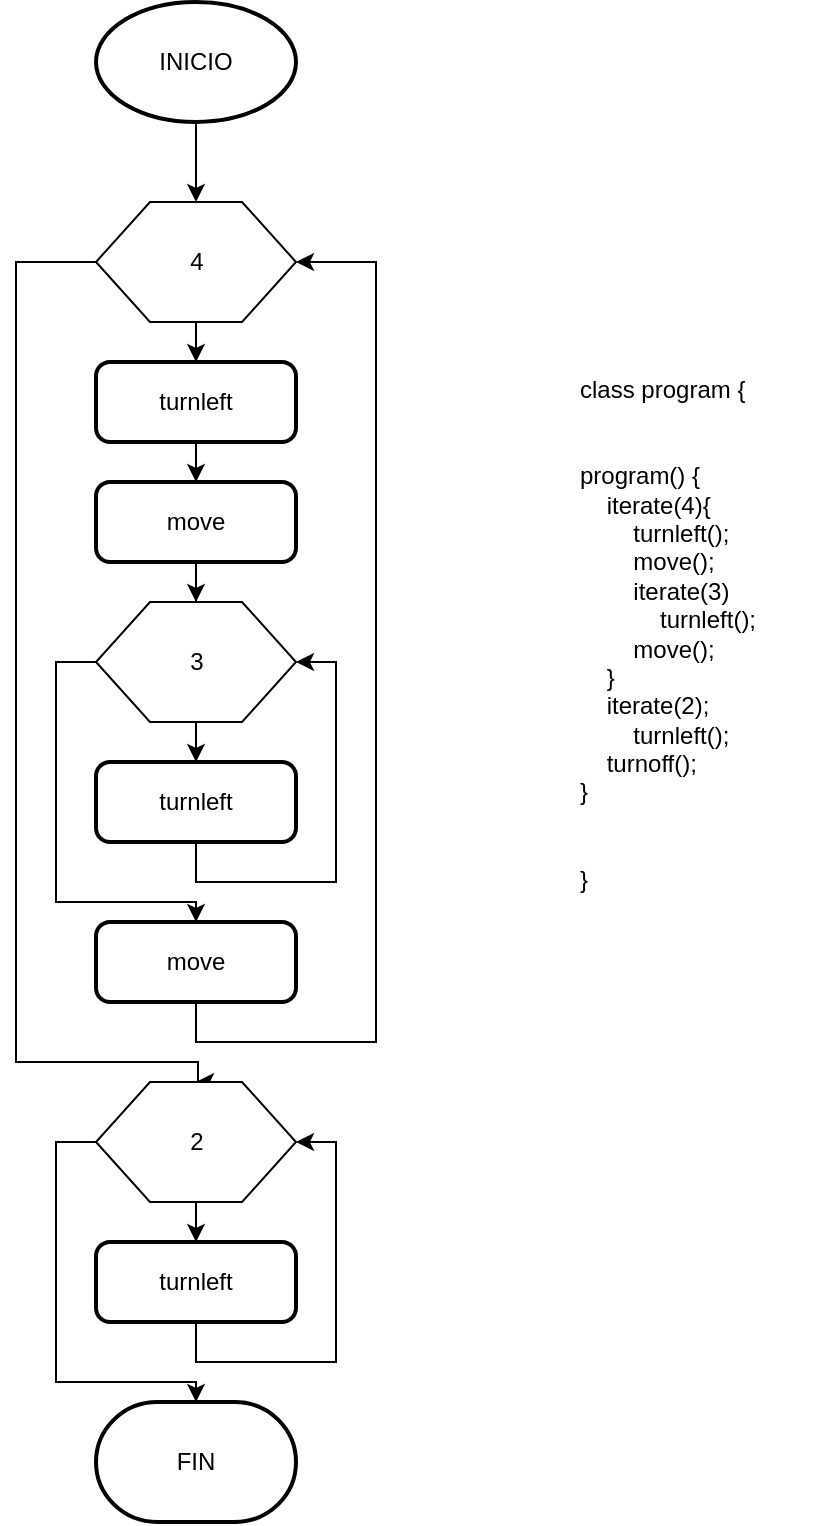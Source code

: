 <mxfile version="22.1.8" type="github">
  <diagram name="Página-1" id="hYw0bQcYiqVPPy60x9CJ">
    <mxGraphModel dx="880" dy="478" grid="1" gridSize="10" guides="1" tooltips="1" connect="1" arrows="1" fold="1" page="1" pageScale="1" pageWidth="827" pageHeight="1169" math="0" shadow="0">
      <root>
        <mxCell id="0" />
        <mxCell id="1" parent="0" />
        <mxCell id="_jKhFpfVS5X_HWuZ3Bgj-12" style="edgeStyle=orthogonalEdgeStyle;rounded=0;orthogonalLoop=1;jettySize=auto;html=1;exitX=0.5;exitY=1;exitDx=0;exitDy=0;exitPerimeter=0;" parent="1" source="_jKhFpfVS5X_HWuZ3Bgj-2" target="_jKhFpfVS5X_HWuZ3Bgj-4" edge="1">
          <mxGeometry relative="1" as="geometry" />
        </mxCell>
        <mxCell id="_jKhFpfVS5X_HWuZ3Bgj-2" value="INICIO" style="strokeWidth=2;html=1;shape=mxgraph.flowchart.start_1;whiteSpace=wrap;" parent="1" vertex="1">
          <mxGeometry x="370" y="100" width="100" height="60" as="geometry" />
        </mxCell>
        <mxCell id="_jKhFpfVS5X_HWuZ3Bgj-3" value="FIN" style="strokeWidth=2;html=1;shape=mxgraph.flowchart.terminator;whiteSpace=wrap;" parent="1" vertex="1">
          <mxGeometry x="370" y="800" width="100" height="60" as="geometry" />
        </mxCell>
        <mxCell id="_jKhFpfVS5X_HWuZ3Bgj-13" style="edgeStyle=orthogonalEdgeStyle;rounded=0;orthogonalLoop=1;jettySize=auto;html=1;exitX=0.5;exitY=1;exitDx=0;exitDy=0;" parent="1" source="_jKhFpfVS5X_HWuZ3Bgj-4" target="_jKhFpfVS5X_HWuZ3Bgj-5" edge="1">
          <mxGeometry relative="1" as="geometry" />
        </mxCell>
        <mxCell id="_jKhFpfVS5X_HWuZ3Bgj-20" style="edgeStyle=orthogonalEdgeStyle;rounded=0;orthogonalLoop=1;jettySize=auto;html=1;exitX=0;exitY=0.5;exitDx=0;exitDy=0;" parent="1" source="_jKhFpfVS5X_HWuZ3Bgj-4" edge="1">
          <mxGeometry relative="1" as="geometry">
            <mxPoint x="420" y="640" as="targetPoint" />
            <Array as="points">
              <mxPoint x="330" y="230" />
              <mxPoint x="330" y="630" />
              <mxPoint x="421" y="630" />
            </Array>
          </mxGeometry>
        </mxCell>
        <mxCell id="_jKhFpfVS5X_HWuZ3Bgj-4" value="4" style="verticalLabelPosition=middle;verticalAlign=middle;html=1;shape=hexagon;perimeter=hexagonPerimeter2;arcSize=6;size=0.27;labelPosition=center;align=center;" parent="1" vertex="1">
          <mxGeometry x="370" y="200" width="100" height="60" as="geometry" />
        </mxCell>
        <mxCell id="_jKhFpfVS5X_HWuZ3Bgj-14" style="edgeStyle=orthogonalEdgeStyle;rounded=0;orthogonalLoop=1;jettySize=auto;html=1;exitX=0.5;exitY=1;exitDx=0;exitDy=0;" parent="1" source="_jKhFpfVS5X_HWuZ3Bgj-5" target="_jKhFpfVS5X_HWuZ3Bgj-8" edge="1">
          <mxGeometry relative="1" as="geometry" />
        </mxCell>
        <mxCell id="_jKhFpfVS5X_HWuZ3Bgj-5" value="turnleft" style="rounded=1;whiteSpace=wrap;html=1;absoluteArcSize=1;arcSize=14;strokeWidth=2;" parent="1" vertex="1">
          <mxGeometry x="370" y="280" width="100" height="40" as="geometry" />
        </mxCell>
        <mxCell id="_jKhFpfVS5X_HWuZ3Bgj-16" style="edgeStyle=orthogonalEdgeStyle;rounded=0;orthogonalLoop=1;jettySize=auto;html=1;exitX=0.5;exitY=1;exitDx=0;exitDy=0;" parent="1" source="_jKhFpfVS5X_HWuZ3Bgj-6" target="_jKhFpfVS5X_HWuZ3Bgj-9" edge="1">
          <mxGeometry relative="1" as="geometry" />
        </mxCell>
        <mxCell id="_jKhFpfVS5X_HWuZ3Bgj-24" style="edgeStyle=orthogonalEdgeStyle;rounded=0;orthogonalLoop=1;jettySize=auto;html=1;exitX=0;exitY=0.5;exitDx=0;exitDy=0;" parent="1" source="_jKhFpfVS5X_HWuZ3Bgj-6" target="_jKhFpfVS5X_HWuZ3Bgj-10" edge="1">
          <mxGeometry relative="1" as="geometry">
            <Array as="points">
              <mxPoint x="350" y="430" />
              <mxPoint x="350" y="550" />
              <mxPoint x="420" y="550" />
            </Array>
          </mxGeometry>
        </mxCell>
        <mxCell id="_jKhFpfVS5X_HWuZ3Bgj-6" value="3" style="verticalLabelPosition=middle;verticalAlign=middle;html=1;shape=hexagon;perimeter=hexagonPerimeter2;arcSize=6;size=0.27;labelPosition=center;align=center;" parent="1" vertex="1">
          <mxGeometry x="370" y="400" width="100" height="60" as="geometry" />
        </mxCell>
        <mxCell id="_jKhFpfVS5X_HWuZ3Bgj-21" style="edgeStyle=orthogonalEdgeStyle;rounded=0;orthogonalLoop=1;jettySize=auto;html=1;exitX=0.5;exitY=1;exitDx=0;exitDy=0;" parent="1" source="_jKhFpfVS5X_HWuZ3Bgj-7" target="_jKhFpfVS5X_HWuZ3Bgj-11" edge="1">
          <mxGeometry relative="1" as="geometry" />
        </mxCell>
        <mxCell id="_jKhFpfVS5X_HWuZ3Bgj-23" style="edgeStyle=orthogonalEdgeStyle;rounded=0;orthogonalLoop=1;jettySize=auto;html=1;exitX=0;exitY=0.5;exitDx=0;exitDy=0;" parent="1" source="_jKhFpfVS5X_HWuZ3Bgj-7" target="_jKhFpfVS5X_HWuZ3Bgj-3" edge="1">
          <mxGeometry relative="1" as="geometry">
            <Array as="points">
              <mxPoint x="350" y="670" />
              <mxPoint x="350" y="790" />
              <mxPoint x="420" y="790" />
            </Array>
          </mxGeometry>
        </mxCell>
        <mxCell id="_jKhFpfVS5X_HWuZ3Bgj-7" value="2" style="verticalLabelPosition=middle;verticalAlign=middle;html=1;shape=hexagon;perimeter=hexagonPerimeter2;arcSize=6;size=0.27;labelPosition=center;align=center;" parent="1" vertex="1">
          <mxGeometry x="370" y="640" width="100" height="60" as="geometry" />
        </mxCell>
        <mxCell id="_jKhFpfVS5X_HWuZ3Bgj-15" style="edgeStyle=orthogonalEdgeStyle;rounded=0;orthogonalLoop=1;jettySize=auto;html=1;exitX=0.5;exitY=1;exitDx=0;exitDy=0;" parent="1" source="_jKhFpfVS5X_HWuZ3Bgj-8" target="_jKhFpfVS5X_HWuZ3Bgj-6" edge="1">
          <mxGeometry relative="1" as="geometry" />
        </mxCell>
        <mxCell id="_jKhFpfVS5X_HWuZ3Bgj-8" value="move" style="rounded=1;whiteSpace=wrap;html=1;absoluteArcSize=1;arcSize=14;strokeWidth=2;" parent="1" vertex="1">
          <mxGeometry x="370" y="340" width="100" height="40" as="geometry" />
        </mxCell>
        <mxCell id="_jKhFpfVS5X_HWuZ3Bgj-17" style="edgeStyle=orthogonalEdgeStyle;rounded=0;orthogonalLoop=1;jettySize=auto;html=1;exitX=0.5;exitY=1;exitDx=0;exitDy=0;entryX=1;entryY=0.5;entryDx=0;entryDy=0;" parent="1" source="_jKhFpfVS5X_HWuZ3Bgj-9" target="_jKhFpfVS5X_HWuZ3Bgj-6" edge="1">
          <mxGeometry relative="1" as="geometry">
            <Array as="points">
              <mxPoint x="420" y="540" />
              <mxPoint x="490" y="540" />
              <mxPoint x="490" y="430" />
            </Array>
          </mxGeometry>
        </mxCell>
        <mxCell id="_jKhFpfVS5X_HWuZ3Bgj-9" value="turnleft" style="rounded=1;whiteSpace=wrap;html=1;absoluteArcSize=1;arcSize=14;strokeWidth=2;" parent="1" vertex="1">
          <mxGeometry x="370" y="480" width="100" height="40" as="geometry" />
        </mxCell>
        <mxCell id="_jKhFpfVS5X_HWuZ3Bgj-19" style="edgeStyle=orthogonalEdgeStyle;rounded=0;orthogonalLoop=1;jettySize=auto;html=1;exitX=0.5;exitY=1;exitDx=0;exitDy=0;entryX=1;entryY=0.5;entryDx=0;entryDy=0;" parent="1" source="_jKhFpfVS5X_HWuZ3Bgj-10" target="_jKhFpfVS5X_HWuZ3Bgj-4" edge="1">
          <mxGeometry relative="1" as="geometry">
            <Array as="points">
              <mxPoint x="420" y="620" />
              <mxPoint x="510" y="620" />
              <mxPoint x="510" y="230" />
            </Array>
          </mxGeometry>
        </mxCell>
        <mxCell id="_jKhFpfVS5X_HWuZ3Bgj-10" value="move" style="rounded=1;whiteSpace=wrap;html=1;absoluteArcSize=1;arcSize=14;strokeWidth=2;" parent="1" vertex="1">
          <mxGeometry x="370" y="560" width="100" height="40" as="geometry" />
        </mxCell>
        <mxCell id="_jKhFpfVS5X_HWuZ3Bgj-22" style="edgeStyle=orthogonalEdgeStyle;rounded=0;orthogonalLoop=1;jettySize=auto;html=1;exitX=0.5;exitY=1;exitDx=0;exitDy=0;entryX=1;entryY=0.5;entryDx=0;entryDy=0;" parent="1" source="_jKhFpfVS5X_HWuZ3Bgj-11" target="_jKhFpfVS5X_HWuZ3Bgj-7" edge="1">
          <mxGeometry relative="1" as="geometry">
            <Array as="points">
              <mxPoint x="420" y="780" />
              <mxPoint x="490" y="780" />
              <mxPoint x="490" y="670" />
            </Array>
          </mxGeometry>
        </mxCell>
        <mxCell id="_jKhFpfVS5X_HWuZ3Bgj-11" value="turnleft" style="rounded=1;whiteSpace=wrap;html=1;absoluteArcSize=1;arcSize=14;strokeWidth=2;" parent="1" vertex="1">
          <mxGeometry x="370" y="720" width="100" height="40" as="geometry" />
        </mxCell>
        <mxCell id="Lp1w_8FzYNmHxWklC7fo-1" value="class program {&#xa;&#xa;&#xa;program() {&#xa;    iterate(4){&#xa;        turnleft();&#xa;        move();&#xa;        iterate(3)&#xa;            turnleft();&#xa;        move();&#xa;    }&#xa;    iterate(2);&#xa;        turnleft();&#xa;    turnoff();&#xa;}&#xa;&#xa;&#xa;}" style="text;whiteSpace=wrap;" vertex="1" parent="1">
          <mxGeometry x="610" y="280" width="120" height="280" as="geometry" />
        </mxCell>
      </root>
    </mxGraphModel>
  </diagram>
</mxfile>
